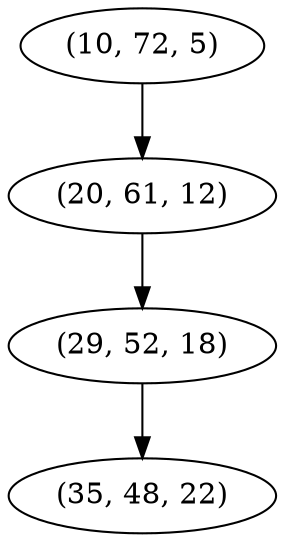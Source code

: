 digraph tree {
    "(10, 72, 5)";
    "(20, 61, 12)";
    "(29, 52, 18)";
    "(35, 48, 22)";
    "(10, 72, 5)" -> "(20, 61, 12)";
    "(20, 61, 12)" -> "(29, 52, 18)";
    "(29, 52, 18)" -> "(35, 48, 22)";
}
